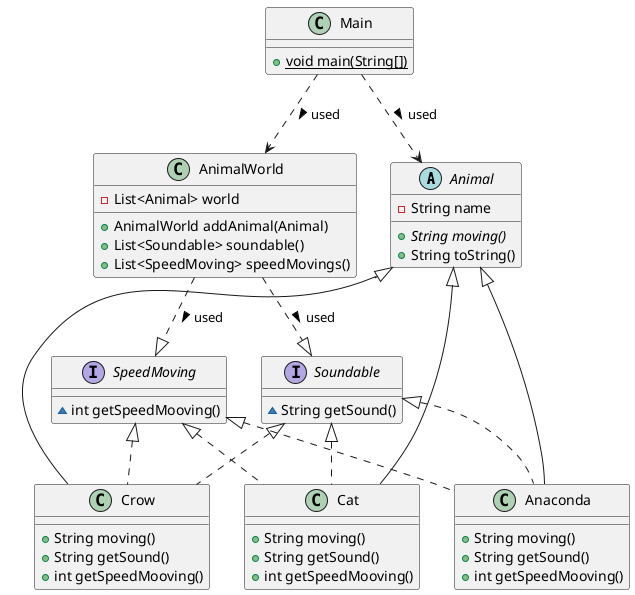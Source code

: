 @startuml
' абстрактный класс из которого будут создаваться различные животные
abstract class Animal {
- String name
+ {abstract}String moving()
+ String toString()
}
' класс животный мир
class AnimalWorld {
' метод вернёт список животных
- List<Animal> world
' метод заполняет список животных
+ AnimalWorld addAnimal(Animal)
' метод soundable вернёт список животных издающие звуки
+ List<Soundable> soundable()
' метод speedMovings вернёт список животных
+ List<SpeedMoving> speedMovings()
}
' уточняющий класс анаконда
class Anaconda {
+ String moving()
+ String getSound()
+ int getSpeedMooving()
}
' уточняющий класс ворон
class Сrow {
+ String moving()
+ String getSound()
+ int getSpeedMooving()
}
' уточняющий класс кот
class Cat {
+ String moving()
+ String getSound()
+ int getSpeedMooving()
}
' интерфейсы с методом getSound()
interface Soundable {
~ String getSound()
}
' интерфейсы с методом getSpeedMooving()
interface SpeedMoving {
~ int getSpeedMooving()
}
' Основной класс с методом main
class Main {
+ {static} void main(String[])
}

' классс Anaconda реализует метод интерфейса Soundable
Soundable <|.. Anaconda
' классс Anaconda реализует метод интерфейса SpeedMoving
SpeedMoving <|.. Anaconda
' классс Сrow реализует метод интерфейса Soundable
Soundable <|.. Сrow
' классс Сrow реализует метод интерфейса SpeedMoving
SpeedMoving <|.. Сrow
' классс Cat реализует метод интерфейса Soundable
Soundable <|.. Cat
' классс Cat реализует метод интерфейса SpeedMoving
SpeedMoving <|.. Cat

' классс Сrow наследует от Animal
Animal <|-- Сrow
' классс Cat наследует от Animal
Animal <|-- Cat
' классс Anaconda наследует от Animal
Animal <|-- Anaconda

Main ..> Animal : used >
Main ..> AnimalWorld : used >
AnimalWorld ..|> Soundable : used >
AnimalWorld ..|> SpeedMoving : used >
@enduml